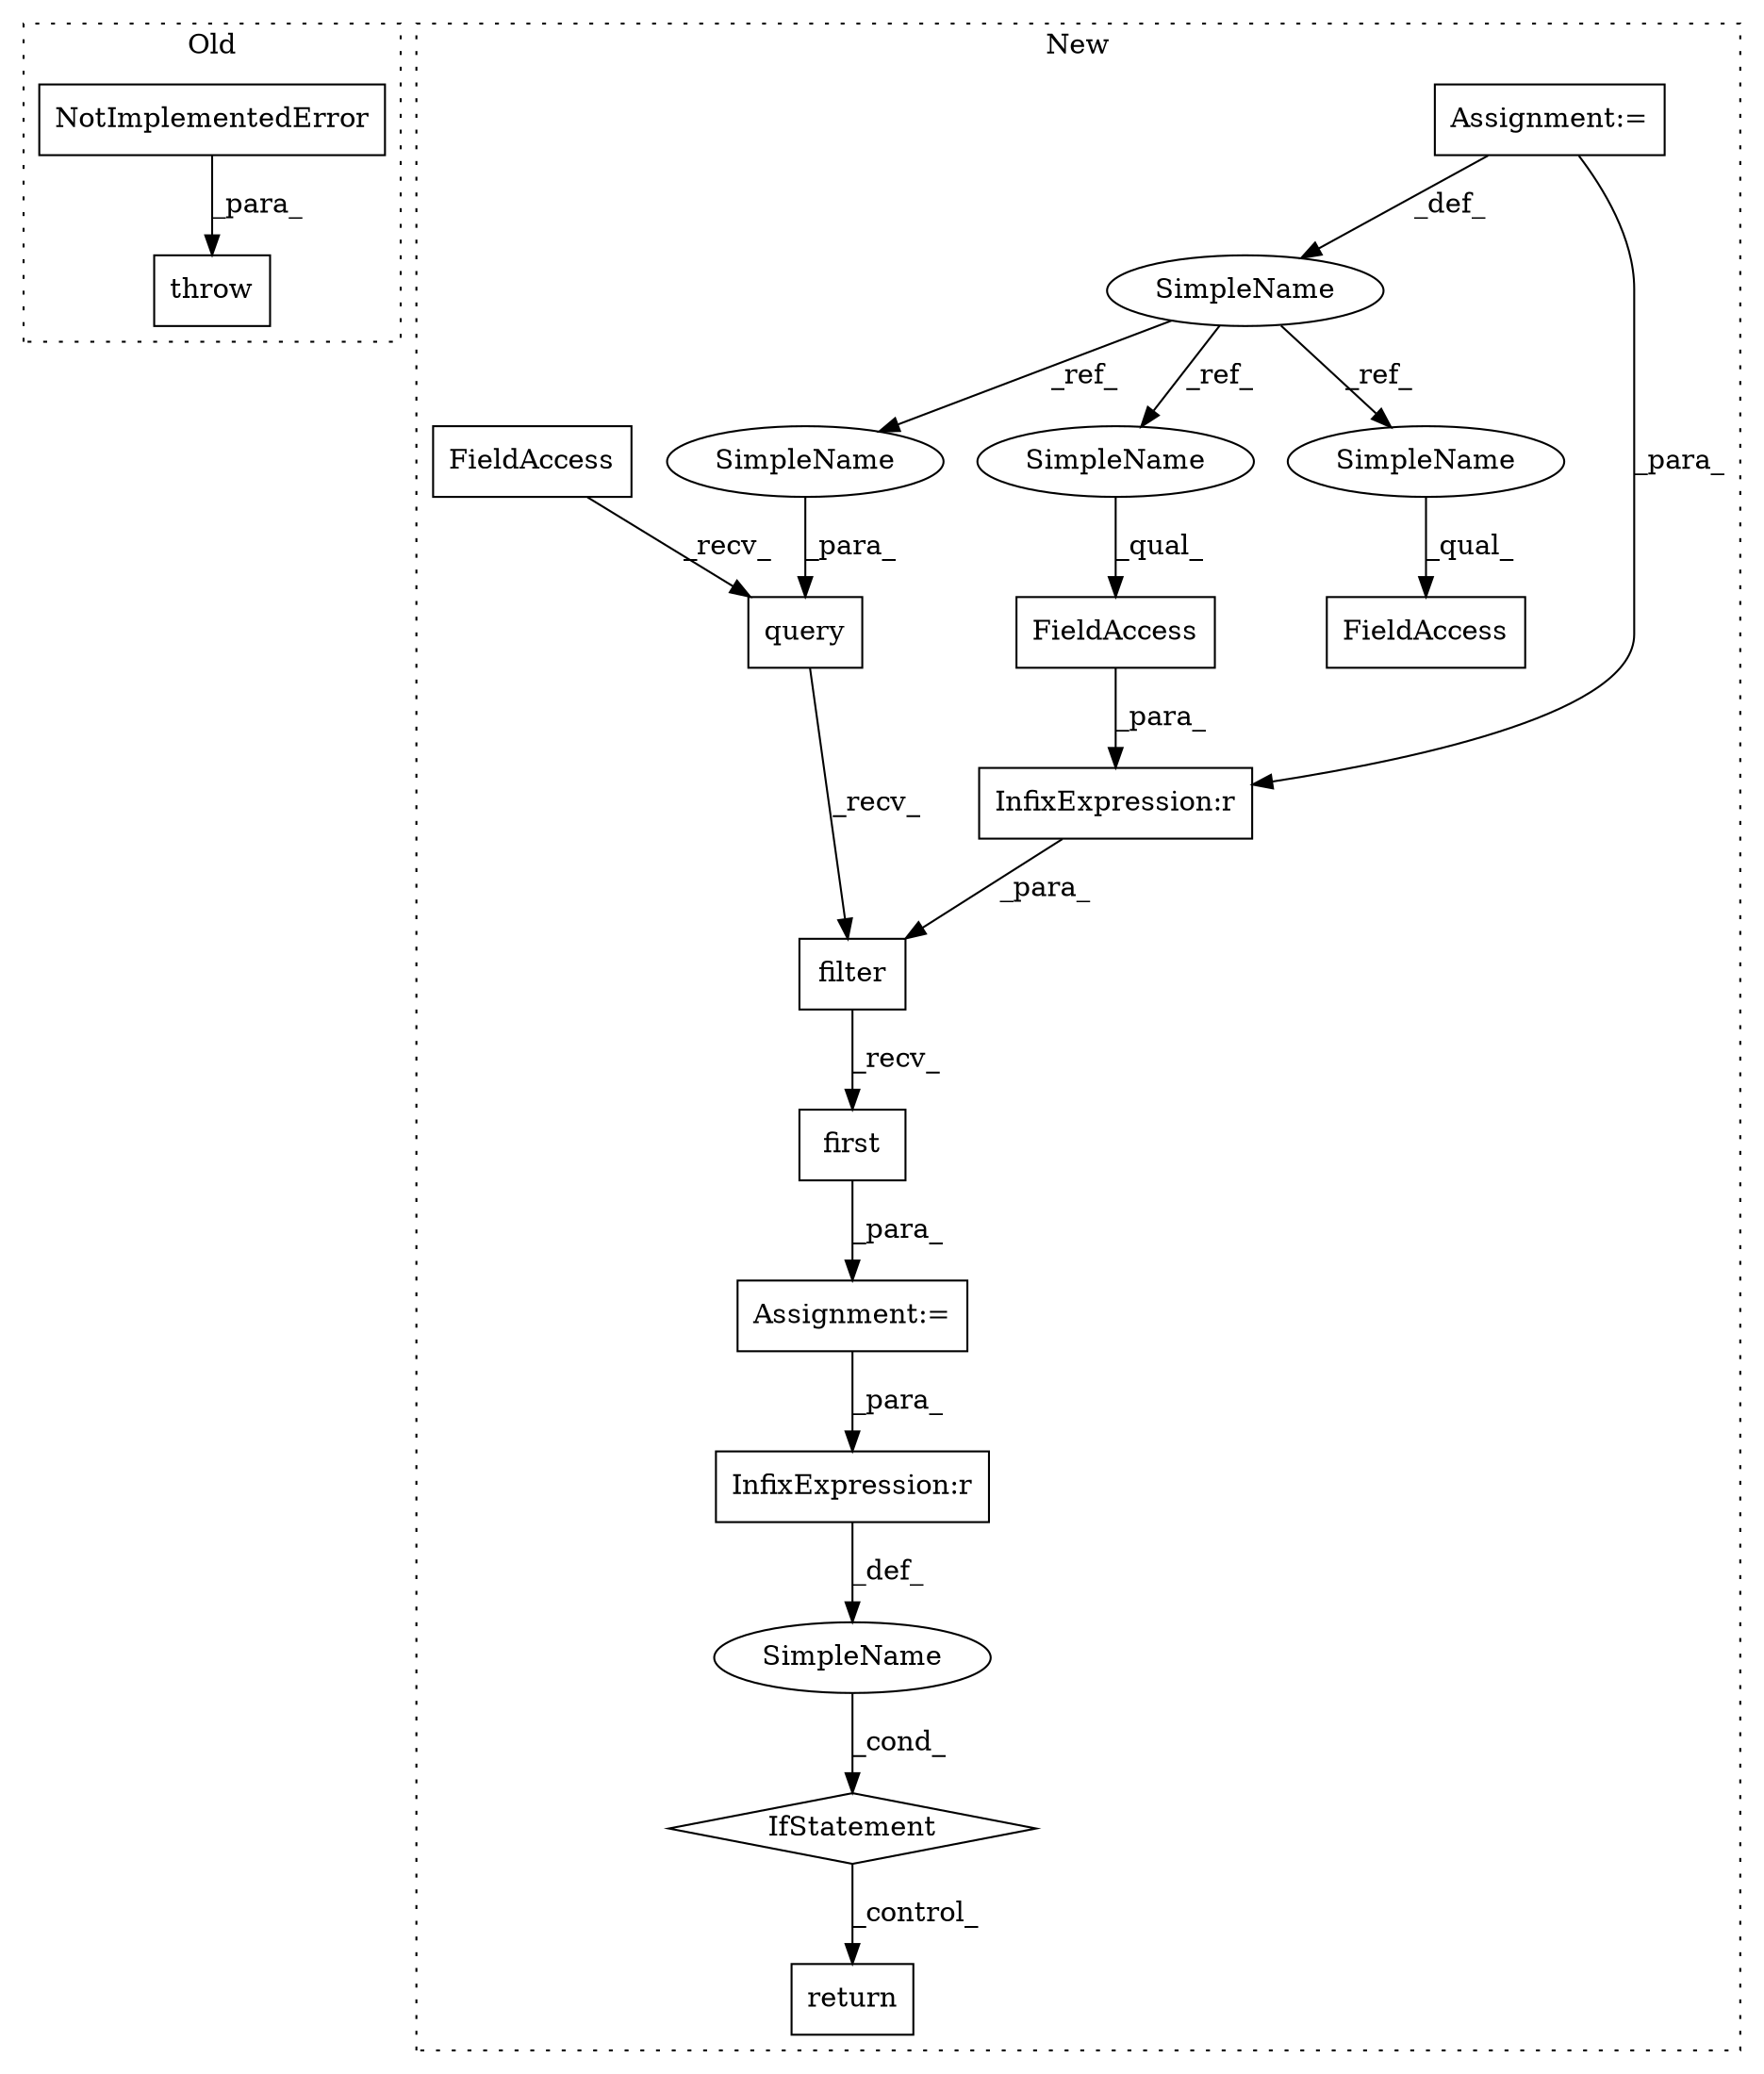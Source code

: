 digraph G {
subgraph cluster0 {
1 [label="NotImplementedError" a="32" s="8402" l="21" shape="box"];
3 [label="throw" a="53" s="8396" l="6" shape="box"];
label = "Old";
style="dotted";
}
subgraph cluster1 {
2 [label="filter" a="32" s="11019,11047" l="7,1" shape="box"];
4 [label="query" a="32" s="11006,11017" l="6,1" shape="box"];
5 [label="SimpleName" a="42" s="10977" l="5" shape="ellipse"];
6 [label="FieldAccess" a="22" s="11220" l="10" shape="box"];
7 [label="FieldAccess" a="22" s="11026" l="10" shape="box"];
8 [label="Assignment:=" a="7" s="10977" l="5" shape="box"];
9 [label="FieldAccess" a="22" s="10993" l="12" shape="box"];
10 [label="InfixExpression:r" a="27" s="11070" l="4" shape="box"];
11 [label="IfStatement" a="25" s="11062,11078" l="4,2" shape="diamond"];
12 [label="SimpleName" a="42" s="" l="" shape="ellipse"];
13 [label="return" a="41" s="11282" l="7" shape="box"];
14 [label="InfixExpression:r" a="27" s="11036" l="4" shape="box"];
15 [label="Assignment:=" a="7" s="10992" l="1" shape="box"];
16 [label="first" a="32" s="11049" l="7" shape="box"];
17 [label="SimpleName" a="42" s="11220" l="5" shape="ellipse"];
18 [label="SimpleName" a="42" s="11026" l="5" shape="ellipse"];
19 [label="SimpleName" a="42" s="11012" l="5" shape="ellipse"];
label = "New";
style="dotted";
}
1 -> 3 [label="_para_"];
2 -> 16 [label="_recv_"];
4 -> 2 [label="_recv_"];
5 -> 18 [label="_ref_"];
5 -> 17 [label="_ref_"];
5 -> 19 [label="_ref_"];
7 -> 14 [label="_para_"];
8 -> 14 [label="_para_"];
8 -> 5 [label="_def_"];
9 -> 4 [label="_recv_"];
10 -> 12 [label="_def_"];
11 -> 13 [label="_control_"];
12 -> 11 [label="_cond_"];
14 -> 2 [label="_para_"];
15 -> 10 [label="_para_"];
16 -> 15 [label="_para_"];
17 -> 6 [label="_qual_"];
18 -> 7 [label="_qual_"];
19 -> 4 [label="_para_"];
}